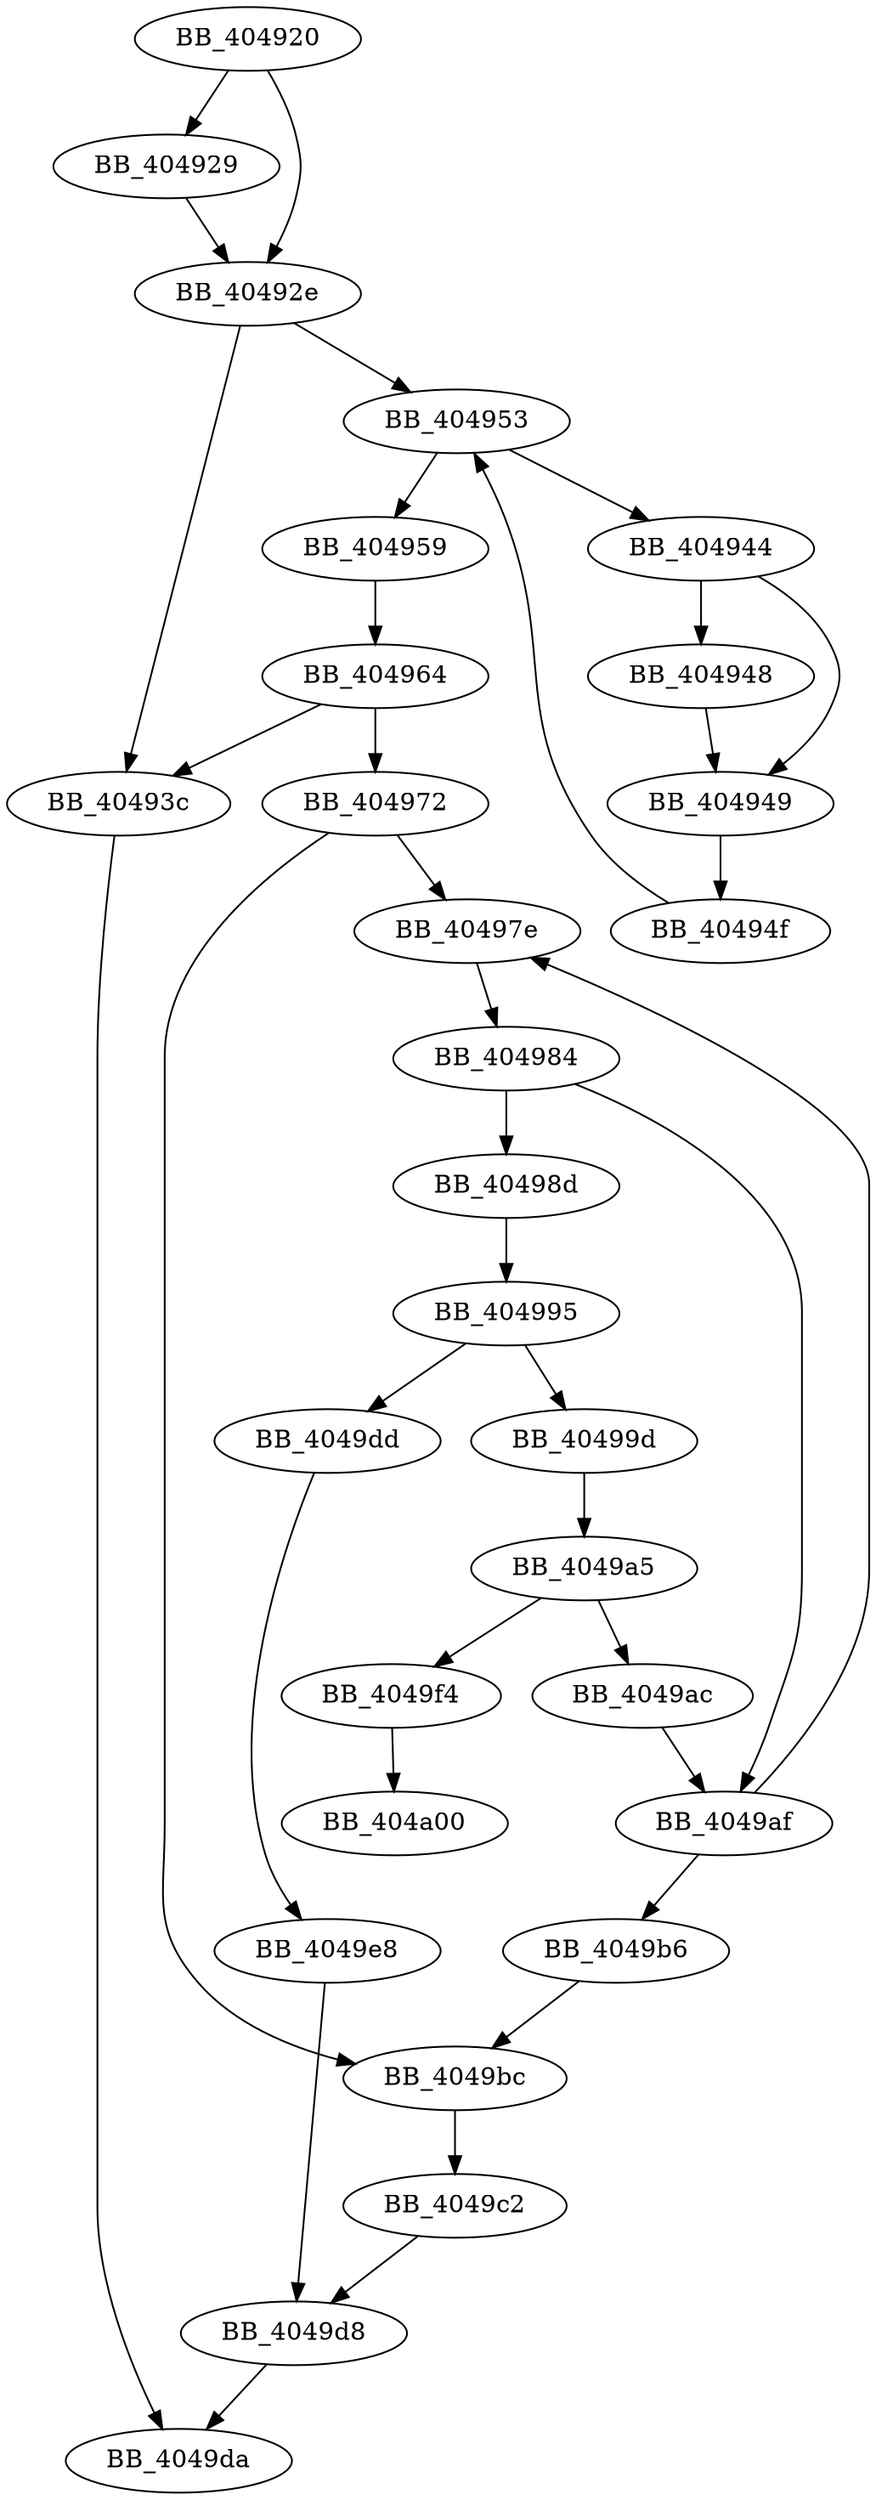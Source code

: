 DiGraph __setenvp{
BB_404920->BB_404929
BB_404920->BB_40492e
BB_404929->BB_40492e
BB_40492e->BB_40493c
BB_40492e->BB_404953
BB_40493c->BB_4049da
BB_404944->BB_404948
BB_404944->BB_404949
BB_404948->BB_404949
BB_404949->BB_40494f
BB_40494f->BB_404953
BB_404953->BB_404944
BB_404953->BB_404959
BB_404959->BB_404964
BB_404964->BB_40493c
BB_404964->BB_404972
BB_404972->BB_40497e
BB_404972->BB_4049bc
BB_40497e->BB_404984
BB_404984->BB_40498d
BB_404984->BB_4049af
BB_40498d->BB_404995
BB_404995->BB_40499d
BB_404995->BB_4049dd
BB_40499d->BB_4049a5
BB_4049a5->BB_4049ac
BB_4049a5->BB_4049f4
BB_4049ac->BB_4049af
BB_4049af->BB_40497e
BB_4049af->BB_4049b6
BB_4049b6->BB_4049bc
BB_4049bc->BB_4049c2
BB_4049c2->BB_4049d8
BB_4049d8->BB_4049da
BB_4049dd->BB_4049e8
BB_4049e8->BB_4049d8
BB_4049f4->BB_404a00
}
